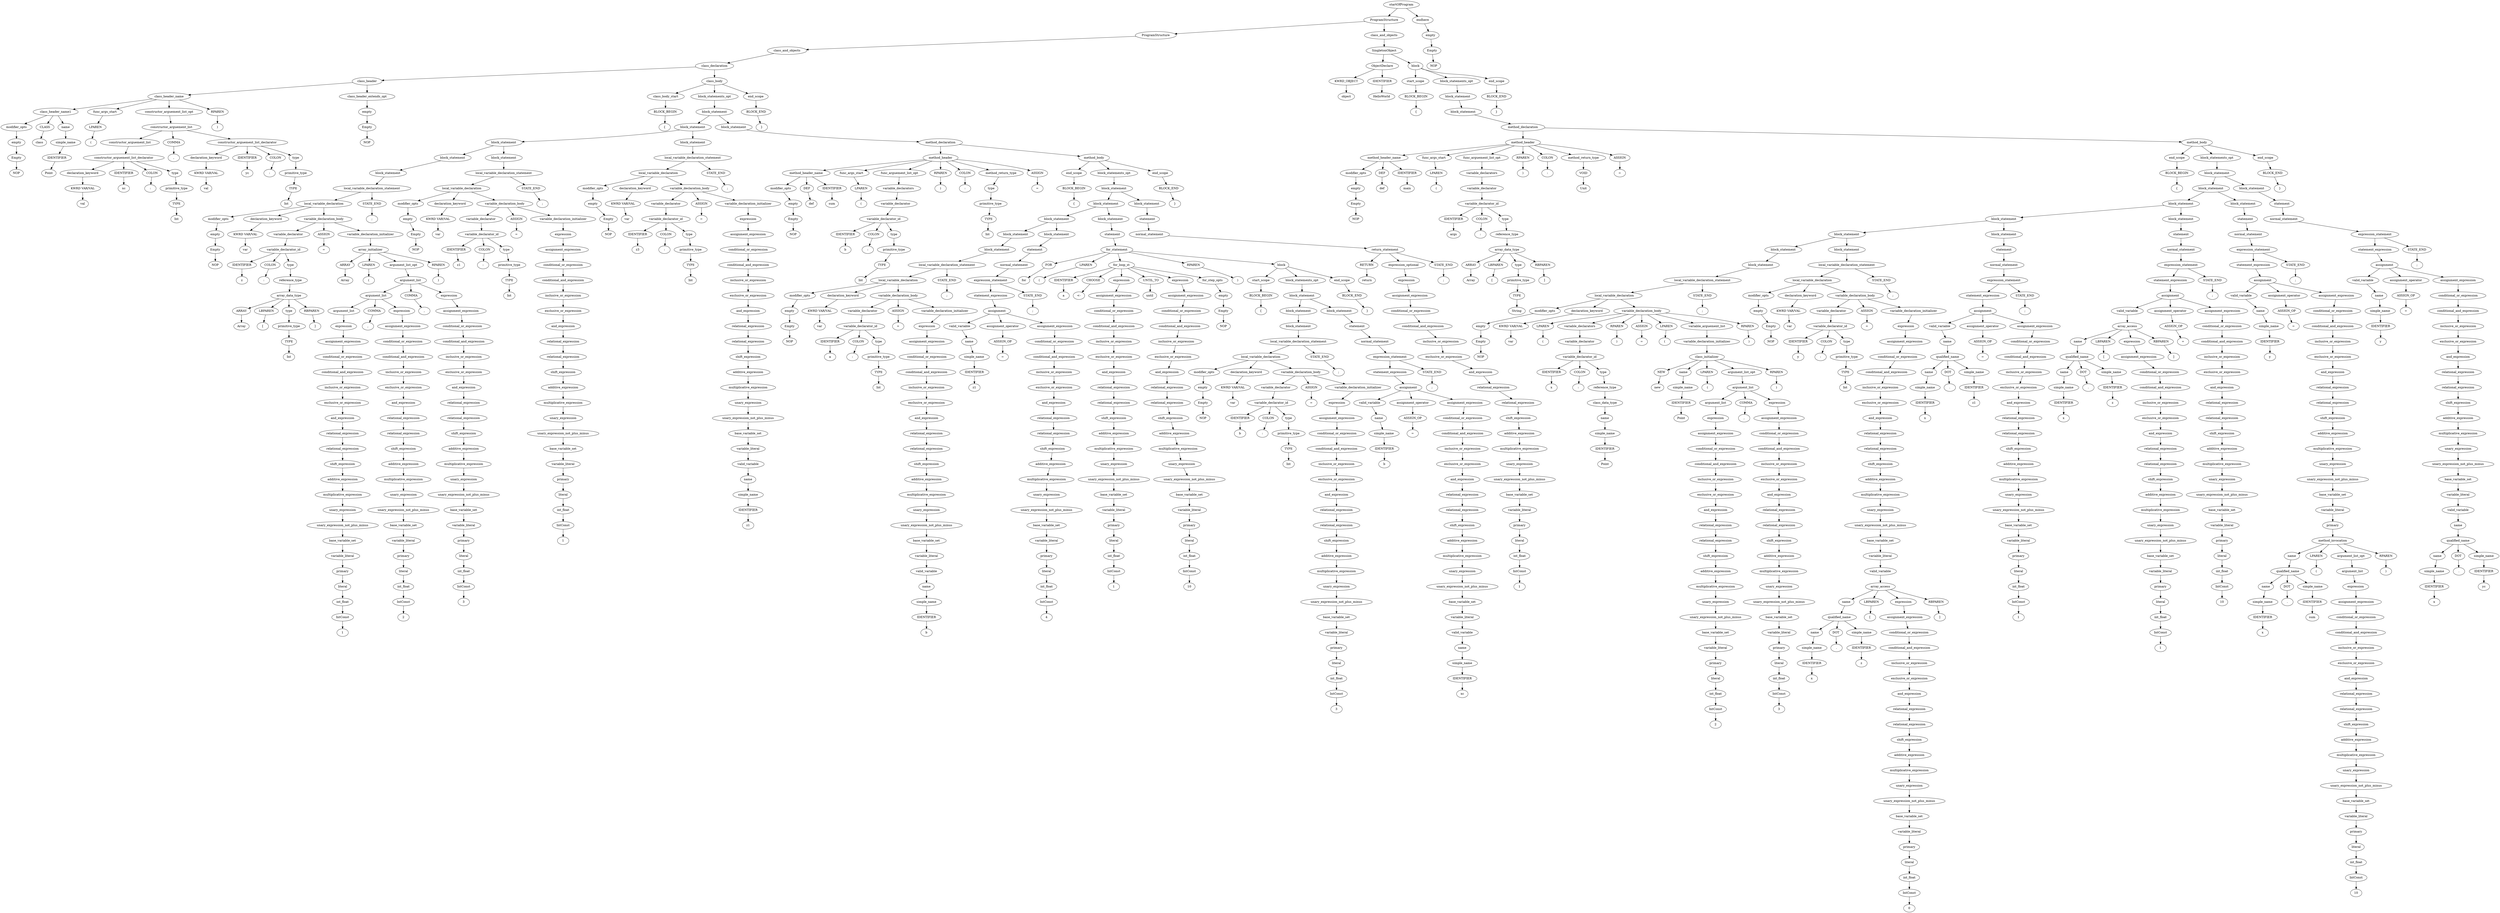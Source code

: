 digraph G {
1075 [label="startOfProgram"];1070 [label="ProgramStructure"];1075->1070
1075 [label="startOfProgram"];1074 [label="endhere"];1075->1074
1070 [label="ProgramStructure"];591 [label="ProgramStructure"];1070->591
1070 [label="ProgramStructure"];1069 [label="class_and_objects"];1070->1069
591 [label="ProgramStructure"];590 [label="class_and_objects"];591->590
590 [label="class_and_objects"];589 [label="class_declaration"];590->589
589 [label="class_declaration"];51 [label="class_header"];589->51
589 [label="class_declaration"];588 [label="class_body"];589->588
51 [label="class_header"];46 [label="class_header_name"];51->46
51 [label="class_header"];50 [label="class_header_extends_opt"];51->50
46 [label="class_header_name"];11 [label="class_header_name1"];46->11
46 [label="class_header_name"];14 [label="func_args_start"];46->14
46 [label="class_header_name"];43 [label="constructor_arguement_list_opt"];46->43
46 [label="class_header_name"];45 [label="RPAREN"];46->45
11 [label="class_header_name1"];4 [label="modifier_opts"];11->4
11 [label="class_header_name1"];10 [label="CLASS"];11->10
11 [label="class_header_name1"];8 [label="name"];11->8
4 [label="modifier_opts"];3 [label="empty"];4->3
3 [label="empty"];2 [label="Empty"];3->2
2 [label="Empty"];1 [label="NOP"];2->1
10 [label="CLASS"];9 [label="class"];10->9
8 [label="name"];7 [label="simple_name"];8->7
7 [label="simple_name"];6 [label="IDENTIFIER"];7->6
6 [label="IDENTIFIER"];5 [label="Point"];6->5
14 [label="func_args_start"];13 [label="LPAREN"];14->13
13 [label="LPAREN"];12 [label="("];13->12
43 [label="constructor_arguement_list_opt"];42 [label="constructor_arguement_list"];43->42
42 [label="constructor_arguement_list"];27 [label="constructor_arguement_list"];42->27
42 [label="constructor_arguement_list"];41 [label="COMMA"];42->41
42 [label="constructor_arguement_list"];39 [label="constructor_arguement_list_declarator"];42->39
27 [label="constructor_arguement_list"];26 [label="constructor_arguement_list_declarator"];27->26
26 [label="constructor_arguement_list_declarator"];17 [label="declaration_keyword"];26->17
26 [label="constructor_arguement_list_declarator"];23 [label="IDENTIFIER"];26->23
26 [label="constructor_arguement_list_declarator"];25 [label="COLON"];26->25
26 [label="constructor_arguement_list_declarator"];21 [label="type"];26->21
17 [label="declaration_keyword"];16 [label="KWRD VAR/VAL"];17->16
16 [label="KWRD VAR/VAL"];15 [label="val"];16->15
23 [label="IDENTIFIER"];22 [label="xc"];23->22
25 [label="COLON"];24 [label=":"];25->24
21 [label="type"];20 [label="primitive_type"];21->20
20 [label="primitive_type"];19 [label="TYPE"];20->19
19 [label="TYPE"];18 [label="Int"];19->18
41 [label="COMMA"];40 [label=","];41->40
39 [label="constructor_arguement_list_declarator"];30 [label="declaration_keyword"];39->30
39 [label="constructor_arguement_list_declarator"];36 [label="IDENTIFIER"];39->36
39 [label="constructor_arguement_list_declarator"];38 [label="COLON"];39->38
39 [label="constructor_arguement_list_declarator"];34 [label="type"];39->34
30 [label="declaration_keyword"];29 [label="KWRD VAR/VAL"];30->29
29 [label="KWRD VAR/VAL"];28 [label="val"];29->28
36 [label="IDENTIFIER"];35 [label="yc"];36->35
38 [label="COLON"];37 [label=":"];38->37
34 [label="type"];33 [label="primitive_type"];34->33
33 [label="primitive_type"];32 [label="TYPE"];33->32
32 [label="TYPE"];31 [label="Int"];32->31
45 [label="RPAREN"];44 [label=")"];45->44
50 [label="class_header_extends_opt"];49 [label="empty"];50->49
49 [label="empty"];48 [label="Empty"];49->48
48 [label="Empty"];47 [label="NOP"];48->47
588 [label="class_body"];54 [label="class_body_start"];588->54
588 [label="class_body"];584 [label="block_statements_opt"];588->584
588 [label="class_body"];587 [label="end_scope"];588->587
54 [label="class_body_start"];53 [label="BLOCK_BEGIN"];54->53
53 [label="BLOCK_BEGIN"];52 [label="{"];53->52
584 [label="block_statements_opt"];583 [label="block_statement"];584->583
583 [label="block_statement"];264 [label="block_statement"];583->264
583 [label="block_statement"];582 [label="block_statement"];583->582
264 [label="block_statement"];216 [label="block_statement"];264->216
264 [label="block_statement"];263 [label="block_statement"];264->263
216 [label="block_statement"];168 [label="block_statement"];216->168
216 [label="block_statement"];215 [label="block_statement"];216->215
168 [label="block_statement"];167 [label="block_statement"];168->167
167 [label="block_statement"];166 [label="local_variable_declaration_statement"];167->166
166 [label="local_variable_declaration_statement"];163 [label="local_variable_declaration"];166->163
166 [label="local_variable_declaration_statement"];165 [label="STATE_END"];166->165
163 [label="local_variable_declaration"];58 [label="modifier_opts"];163->58
163 [label="local_variable_declaration"];61 [label="declaration_keyword"];163->61
163 [label="local_variable_declaration"];162 [label="variable_declaration_body"];163->162
58 [label="modifier_opts"];57 [label="empty"];58->57
57 [label="empty"];56 [label="Empty"];57->56
56 [label="Empty"];55 [label="NOP"];56->55
61 [label="declaration_keyword"];60 [label="KWRD VAR/VAL"];61->60
60 [label="KWRD VAR/VAL"];59 [label="var"];60->59
162 [label="variable_declaration_body"];80 [label="variable_declarator"];162->80
162 [label="variable_declaration_body"];161 [label="ASSIGN"];162->161
162 [label="variable_declaration_body"];159 [label="variable_declaration_initializer"];162->159
80 [label="variable_declarator"];79 [label="variable_declarator_id"];80->79
79 [label="variable_declarator_id"];76 [label="IDENTIFIER"];79->76
79 [label="variable_declarator_id"];78 [label="COLON"];79->78
79 [label="variable_declarator_id"];74 [label="type"];79->74
76 [label="IDENTIFIER"];75 [label="z"];76->75
78 [label="COLON"];77 [label=":"];78->77
74 [label="type"];73 [label="reference_type"];74->73
73 [label="reference_type"];72 [label="array_data_type"];73->72
72 [label="array_data_type"];67 [label="ARRAY"];72->67
72 [label="array_data_type"];69 [label="LBPAREN"];72->69
72 [label="array_data_type"];65 [label="type"];72->65
72 [label="array_data_type"];71 [label="RBPAREN"];72->71
67 [label="ARRAY"];66 [label="Array"];67->66
69 [label="LBPAREN"];68 [label="["];69->68
65 [label="type"];64 [label="primitive_type"];65->64
64 [label="primitive_type"];63 [label="TYPE"];64->63
63 [label="TYPE"];62 [label="Int"];63->62
71 [label="RBPAREN"];70 [label="]"];71->70
161 [label="ASSIGN"];160 [label="="];161->160
159 [label="variable_declaration_initializer"];158 [label="array_initializer"];159->158
158 [label="array_initializer"];153 [label="ARRAY"];158->153
158 [label="array_initializer"];155 [label="LPAREN"];158->155
158 [label="array_initializer"];151 [label="argument_list_opt"];158->151
158 [label="array_initializer"];157 [label="RPAREN"];158->157
153 [label="ARRAY"];152 [label="Array"];153->152
155 [label="LPAREN"];154 [label="("];155->154
151 [label="argument_list_opt"];150 [label="argument_list"];151->150
150 [label="argument_list"];126 [label="argument_list"];150->126
150 [label="argument_list"];149 [label="COMMA"];150->149
150 [label="argument_list"];147 [label="expression"];150->147
126 [label="argument_list"];102 [label="argument_list"];126->102
126 [label="argument_list"];125 [label="COMMA"];126->125
126 [label="argument_list"];123 [label="expression"];126->123
102 [label="argument_list"];101 [label="expression"];102->101
101 [label="expression"];100 [label="assignment_expression"];101->100
100 [label="assignment_expression"];99 [label="conditional_or_expression"];100->99
99 [label="conditional_or_expression"];98 [label="conditional_and_expression"];99->98
98 [label="conditional_and_expression"];97 [label="inclusive_or_expression"];98->97
97 [label="inclusive_or_expression"];96 [label="exclusive_or_expression"];97->96
96 [label="exclusive_or_expression"];95 [label="and_expression"];96->95
95 [label="and_expression"];94 [label="relational_expression"];95->94
94 [label="relational_expression"];93 [label="relational_expression"];94->93
93 [label="relational_expression"];92 [label="shift_expression"];93->92
92 [label="shift_expression"];91 [label="additive_expression"];92->91
91 [label="additive_expression"];90 [label="multiplicative_expression"];91->90
90 [label="multiplicative_expression"];89 [label="unary_expression"];90->89
89 [label="unary_expression"];88 [label="unary_expression_not_plus_minus"];89->88
88 [label="unary_expression_not_plus_minus"];87 [label="base_variable_set"];88->87
87 [label="base_variable_set"];86 [label="variable_literal"];87->86
86 [label="variable_literal"];85 [label="primary"];86->85
85 [label="primary"];84 [label="literal"];85->84
84 [label="literal"];83 [label="int_float"];84->83
83 [label="int_float"];82 [label="IntConst"];83->82
82 [label="IntConst"];81 [label="1"];82->81
125 [label="COMMA"];124 [label=","];125->124
123 [label="expression"];122 [label="assignment_expression"];123->122
122 [label="assignment_expression"];121 [label="conditional_or_expression"];122->121
121 [label="conditional_or_expression"];120 [label="conditional_and_expression"];121->120
120 [label="conditional_and_expression"];119 [label="inclusive_or_expression"];120->119
119 [label="inclusive_or_expression"];118 [label="exclusive_or_expression"];119->118
118 [label="exclusive_or_expression"];117 [label="and_expression"];118->117
117 [label="and_expression"];116 [label="relational_expression"];117->116
116 [label="relational_expression"];115 [label="relational_expression"];116->115
115 [label="relational_expression"];114 [label="shift_expression"];115->114
114 [label="shift_expression"];113 [label="additive_expression"];114->113
113 [label="additive_expression"];112 [label="multiplicative_expression"];113->112
112 [label="multiplicative_expression"];111 [label="unary_expression"];112->111
111 [label="unary_expression"];110 [label="unary_expression_not_plus_minus"];111->110
110 [label="unary_expression_not_plus_minus"];109 [label="base_variable_set"];110->109
109 [label="base_variable_set"];108 [label="variable_literal"];109->108
108 [label="variable_literal"];107 [label="primary"];108->107
107 [label="primary"];106 [label="literal"];107->106
106 [label="literal"];105 [label="int_float"];106->105
105 [label="int_float"];104 [label="IntConst"];105->104
104 [label="IntConst"];103 [label="2"];104->103
149 [label="COMMA"];148 [label=","];149->148
147 [label="expression"];146 [label="assignment_expression"];147->146
146 [label="assignment_expression"];145 [label="conditional_or_expression"];146->145
145 [label="conditional_or_expression"];144 [label="conditional_and_expression"];145->144
144 [label="conditional_and_expression"];143 [label="inclusive_or_expression"];144->143
143 [label="inclusive_or_expression"];142 [label="exclusive_or_expression"];143->142
142 [label="exclusive_or_expression"];141 [label="and_expression"];142->141
141 [label="and_expression"];140 [label="relational_expression"];141->140
140 [label="relational_expression"];139 [label="relational_expression"];140->139
139 [label="relational_expression"];138 [label="shift_expression"];139->138
138 [label="shift_expression"];137 [label="additive_expression"];138->137
137 [label="additive_expression"];136 [label="multiplicative_expression"];137->136
136 [label="multiplicative_expression"];135 [label="unary_expression"];136->135
135 [label="unary_expression"];134 [label="unary_expression_not_plus_minus"];135->134
134 [label="unary_expression_not_plus_minus"];133 [label="base_variable_set"];134->133
133 [label="base_variable_set"];132 [label="variable_literal"];133->132
132 [label="variable_literal"];131 [label="primary"];132->131
131 [label="primary"];130 [label="literal"];131->130
130 [label="literal"];129 [label="int_float"];130->129
129 [label="int_float"];128 [label="IntConst"];129->128
128 [label="IntConst"];127 [label="3"];128->127
157 [label="RPAREN"];156 [label=")"];157->156
165 [label="STATE_END"];164 [label=";"];165->164
215 [label="block_statement"];214 [label="local_variable_declaration_statement"];215->214
214 [label="local_variable_declaration_statement"];211 [label="local_variable_declaration"];214->211
214 [label="local_variable_declaration_statement"];213 [label="STATE_END"];214->213
211 [label="local_variable_declaration"];172 [label="modifier_opts"];211->172
211 [label="local_variable_declaration"];175 [label="declaration_keyword"];211->175
211 [label="local_variable_declaration"];210 [label="variable_declaration_body"];211->210
172 [label="modifier_opts"];171 [label="empty"];172->171
171 [label="empty"];170 [label="Empty"];171->170
170 [label="Empty"];169 [label="NOP"];170->169
175 [label="declaration_keyword"];174 [label="KWRD VAR/VAL"];175->174
174 [label="KWRD VAR/VAL"];173 [label="var"];174->173
210 [label="variable_declaration_body"];185 [label="variable_declarator"];210->185
210 [label="variable_declaration_body"];209 [label="ASSIGN"];210->209
210 [label="variable_declaration_body"];207 [label="variable_declaration_initializer"];210->207
185 [label="variable_declarator"];184 [label="variable_declarator_id"];185->184
184 [label="variable_declarator_id"];181 [label="IDENTIFIER"];184->181
184 [label="variable_declarator_id"];183 [label="COLON"];184->183
184 [label="variable_declarator_id"];179 [label="type"];184->179
181 [label="IDENTIFIER"];180 [label="z1"];181->180
183 [label="COLON"];182 [label=":"];183->182
179 [label="type"];178 [label="primitive_type"];179->178
178 [label="primitive_type"];177 [label="TYPE"];178->177
177 [label="TYPE"];176 [label="Int"];177->176
209 [label="ASSIGN"];208 [label="="];209->208
207 [label="variable_declaration_initializer"];206 [label="expression"];207->206
206 [label="expression"];205 [label="assignment_expression"];206->205
205 [label="assignment_expression"];204 [label="conditional_or_expression"];205->204
204 [label="conditional_or_expression"];203 [label="conditional_and_expression"];204->203
203 [label="conditional_and_expression"];202 [label="inclusive_or_expression"];203->202
202 [label="inclusive_or_expression"];201 [label="exclusive_or_expression"];202->201
201 [label="exclusive_or_expression"];200 [label="and_expression"];201->200
200 [label="and_expression"];199 [label="relational_expression"];200->199
199 [label="relational_expression"];198 [label="relational_expression"];199->198
198 [label="relational_expression"];197 [label="shift_expression"];198->197
197 [label="shift_expression"];196 [label="additive_expression"];197->196
196 [label="additive_expression"];195 [label="multiplicative_expression"];196->195
195 [label="multiplicative_expression"];194 [label="unary_expression"];195->194
194 [label="unary_expression"];193 [label="unary_expression_not_plus_minus"];194->193
193 [label="unary_expression_not_plus_minus"];192 [label="base_variable_set"];193->192
192 [label="base_variable_set"];191 [label="variable_literal"];192->191
191 [label="variable_literal"];190 [label="primary"];191->190
190 [label="primary"];189 [label="literal"];190->189
189 [label="literal"];188 [label="int_float"];189->188
188 [label="int_float"];187 [label="IntConst"];188->187
187 [label="IntConst"];186 [label="1"];187->186
213 [label="STATE_END"];212 [label=";"];213->212
263 [label="block_statement"];262 [label="local_variable_declaration_statement"];263->262
262 [label="local_variable_declaration_statement"];259 [label="local_variable_declaration"];262->259
262 [label="local_variable_declaration_statement"];261 [label="STATE_END"];262->261
259 [label="local_variable_declaration"];220 [label="modifier_opts"];259->220
259 [label="local_variable_declaration"];223 [label="declaration_keyword"];259->223
259 [label="local_variable_declaration"];258 [label="variable_declaration_body"];259->258
220 [label="modifier_opts"];219 [label="empty"];220->219
219 [label="empty"];218 [label="Empty"];219->218
218 [label="Empty"];217 [label="NOP"];218->217
223 [label="declaration_keyword"];222 [label="KWRD VAR/VAL"];223->222
222 [label="KWRD VAR/VAL"];221 [label="var"];222->221
258 [label="variable_declaration_body"];233 [label="variable_declarator"];258->233
258 [label="variable_declaration_body"];257 [label="ASSIGN"];258->257
258 [label="variable_declaration_body"];255 [label="variable_declaration_initializer"];258->255
233 [label="variable_declarator"];232 [label="variable_declarator_id"];233->232
232 [label="variable_declarator_id"];229 [label="IDENTIFIER"];232->229
232 [label="variable_declarator_id"];231 [label="COLON"];232->231
232 [label="variable_declarator_id"];227 [label="type"];232->227
229 [label="IDENTIFIER"];228 [label="z3"];229->228
231 [label="COLON"];230 [label=":"];231->230
227 [label="type"];226 [label="primitive_type"];227->226
226 [label="primitive_type"];225 [label="TYPE"];226->225
225 [label="TYPE"];224 [label="Int"];225->224
257 [label="ASSIGN"];256 [label="="];257->256
255 [label="variable_declaration_initializer"];254 [label="expression"];255->254
254 [label="expression"];253 [label="assignment_expression"];254->253
253 [label="assignment_expression"];252 [label="conditional_or_expression"];253->252
252 [label="conditional_or_expression"];251 [label="conditional_and_expression"];252->251
251 [label="conditional_and_expression"];250 [label="inclusive_or_expression"];251->250
250 [label="inclusive_or_expression"];249 [label="exclusive_or_expression"];250->249
249 [label="exclusive_or_expression"];248 [label="and_expression"];249->248
248 [label="and_expression"];247 [label="relational_expression"];248->247
247 [label="relational_expression"];246 [label="relational_expression"];247->246
246 [label="relational_expression"];245 [label="shift_expression"];246->245
245 [label="shift_expression"];244 [label="additive_expression"];245->244
244 [label="additive_expression"];243 [label="multiplicative_expression"];244->243
243 [label="multiplicative_expression"];242 [label="unary_expression"];243->242
242 [label="unary_expression"];241 [label="unary_expression_not_plus_minus"];242->241
241 [label="unary_expression_not_plus_minus"];240 [label="base_variable_set"];241->240
240 [label="base_variable_set"];239 [label="variable_literal"];240->239
239 [label="variable_literal"];238 [label="valid_variable"];239->238
238 [label="valid_variable"];237 [label="name"];238->237
237 [label="name"];236 [label="simple_name"];237->236
236 [label="simple_name"];235 [label="IDENTIFIER"];236->235
235 [label="IDENTIFIER"];234 [label="z1"];235->234
261 [label="STATE_END"];260 [label=";"];261->260
582 [label="block_statement"];581 [label="method_declaration"];582->581
581 [label="method_declaration"];300 [label="method_header"];581->300
581 [label="method_declaration"];580 [label="method_body"];581->580
300 [label="method_header"];273 [label="method_header_name"];300->273
300 [label="method_header"];276 [label="func_args_start"];300->276
300 [label="method_header"];288 [label="func_arguement_list_opt"];300->288
300 [label="method_header"];295 [label="RPAREN"];300->295
300 [label="method_header"];297 [label="COLON"];300->297
300 [label="method_header"];293 [label="method_return_type"];300->293
300 [label="method_header"];299 [label="ASSIGN"];300->299
273 [label="method_header_name"];268 [label="modifier_opts"];273->268
273 [label="method_header_name"];270 [label="DEF"];273->270
273 [label="method_header_name"];272 [label="IDENTIFIER"];273->272
268 [label="modifier_opts"];267 [label="empty"];268->267
267 [label="empty"];266 [label="Empty"];267->266
266 [label="Empty"];265 [label="NOP"];266->265
270 [label="DEF"];269 [label="def"];270->269
272 [label="IDENTIFIER"];271 [label="sum"];272->271
276 [label="func_args_start"];275 [label="LPAREN"];276->275
275 [label="LPAREN"];274 [label="("];275->274
288 [label="func_arguement_list_opt"];287 [label="variable_declarators"];288->287
287 [label="variable_declarators"];286 [label="variable_declarator"];287->286
286 [label="variable_declarator"];285 [label="variable_declarator_id"];286->285
285 [label="variable_declarator_id"];282 [label="IDENTIFIER"];285->282
285 [label="variable_declarator_id"];284 [label="COLON"];285->284
285 [label="variable_declarator_id"];280 [label="type"];285->280
282 [label="IDENTIFIER"];281 [label="b"];282->281
284 [label="COLON"];283 [label=":"];284->283
280 [label="type"];279 [label="primitive_type"];280->279
279 [label="primitive_type"];278 [label="TYPE"];279->278
278 [label="TYPE"];277 [label="Int"];278->277
295 [label="RPAREN"];294 [label=")"];295->294
297 [label="COLON"];296 [label=":"];297->296
293 [label="method_return_type"];292 [label="type"];293->292
292 [label="type"];291 [label="primitive_type"];292->291
291 [label="primitive_type"];290 [label="TYPE"];291->290
290 [label="TYPE"];289 [label="Int"];290->289
299 [label="ASSIGN"];298 [label="="];299->298
580 [label="method_body"];303 [label="end_scope"];580->303
580 [label="method_body"];576 [label="block_statements_opt"];580->576
580 [label="method_body"];579 [label="end_scope"];580->579
303 [label="end_scope"];302 [label="BLOCK_BEGIN"];303->302
302 [label="BLOCK_BEGIN"];301 [label="{"];302->301
576 [label="block_statements_opt"];575 [label="block_statement"];576->575
575 [label="block_statement"];544 [label="block_statement"];575->544
575 [label="block_statement"];574 [label="block_statement"];575->574
544 [label="block_statement"];388 [label="block_statement"];544->388
544 [label="block_statement"];543 [label="block_statement"];544->543
388 [label="block_statement"];351 [label="block_statement"];388->351
388 [label="block_statement"];387 [label="block_statement"];388->387
351 [label="block_statement"];350 [label="block_statement"];351->350
350 [label="block_statement"];349 [label="local_variable_declaration_statement"];350->349
349 [label="local_variable_declaration_statement"];346 [label="local_variable_declaration"];349->346
349 [label="local_variable_declaration_statement"];348 [label="STATE_END"];349->348
346 [label="local_variable_declaration"];307 [label="modifier_opts"];346->307
346 [label="local_variable_declaration"];310 [label="declaration_keyword"];346->310
346 [label="local_variable_declaration"];345 [label="variable_declaration_body"];346->345
307 [label="modifier_opts"];306 [label="empty"];307->306
306 [label="empty"];305 [label="Empty"];306->305
305 [label="Empty"];304 [label="NOP"];305->304
310 [label="declaration_keyword"];309 [label="KWRD VAR/VAL"];310->309
309 [label="KWRD VAR/VAL"];308 [label="var"];309->308
345 [label="variable_declaration_body"];320 [label="variable_declarator"];345->320
345 [label="variable_declaration_body"];344 [label="ASSIGN"];345->344
345 [label="variable_declaration_body"];342 [label="variable_declaration_initializer"];345->342
320 [label="variable_declarator"];319 [label="variable_declarator_id"];320->319
319 [label="variable_declarator_id"];316 [label="IDENTIFIER"];319->316
319 [label="variable_declarator_id"];318 [label="COLON"];319->318
319 [label="variable_declarator_id"];314 [label="type"];319->314
316 [label="IDENTIFIER"];315 [label="a"];316->315
318 [label="COLON"];317 [label=":"];318->317
314 [label="type"];313 [label="primitive_type"];314->313
313 [label="primitive_type"];312 [label="TYPE"];313->312
312 [label="TYPE"];311 [label="Int"];312->311
344 [label="ASSIGN"];343 [label="="];344->343
342 [label="variable_declaration_initializer"];341 [label="expression"];342->341
341 [label="expression"];340 [label="assignment_expression"];341->340
340 [label="assignment_expression"];339 [label="conditional_or_expression"];340->339
339 [label="conditional_or_expression"];338 [label="conditional_and_expression"];339->338
338 [label="conditional_and_expression"];337 [label="inclusive_or_expression"];338->337
337 [label="inclusive_or_expression"];336 [label="exclusive_or_expression"];337->336
336 [label="exclusive_or_expression"];335 [label="and_expression"];336->335
335 [label="and_expression"];334 [label="relational_expression"];335->334
334 [label="relational_expression"];333 [label="relational_expression"];334->333
333 [label="relational_expression"];332 [label="shift_expression"];333->332
332 [label="shift_expression"];331 [label="additive_expression"];332->331
331 [label="additive_expression"];330 [label="multiplicative_expression"];331->330
330 [label="multiplicative_expression"];329 [label="unary_expression"];330->329
329 [label="unary_expression"];328 [label="unary_expression_not_plus_minus"];329->328
328 [label="unary_expression_not_plus_minus"];327 [label="base_variable_set"];328->327
327 [label="base_variable_set"];326 [label="variable_literal"];327->326
326 [label="variable_literal"];325 [label="valid_variable"];326->325
325 [label="valid_variable"];324 [label="name"];325->324
324 [label="name"];323 [label="simple_name"];324->323
323 [label="simple_name"];322 [label="IDENTIFIER"];323->322
322 [label="IDENTIFIER"];321 [label="b"];322->321
348 [label="STATE_END"];347 [label=";"];348->347
387 [label="block_statement"];386 [label="statement"];387->386
386 [label="statement"];385 [label="normal_statement"];386->385
385 [label="normal_statement"];384 [label="expression_statement"];385->384
384 [label="expression_statement"];381 [label="statement_expression"];384->381
384 [label="expression_statement"];383 [label="STATE_END"];384->383
381 [label="statement_expression"];380 [label="assignment"];381->380
380 [label="assignment"];356 [label="valid_variable"];380->356
380 [label="assignment"];359 [label="assignment_operator"];380->359
380 [label="assignment"];379 [label="assignment_expression"];380->379
356 [label="valid_variable"];355 [label="name"];356->355
355 [label="name"];354 [label="simple_name"];355->354
354 [label="simple_name"];353 [label="IDENTIFIER"];354->353
353 [label="IDENTIFIER"];352 [label="z1"];353->352
359 [label="assignment_operator"];358 [label="ASSIGN_OP"];359->358
358 [label="ASSIGN_OP"];357 [label="="];358->357
379 [label="assignment_expression"];378 [label="conditional_or_expression"];379->378
378 [label="conditional_or_expression"];377 [label="conditional_and_expression"];378->377
377 [label="conditional_and_expression"];376 [label="inclusive_or_expression"];377->376
376 [label="inclusive_or_expression"];375 [label="exclusive_or_expression"];376->375
375 [label="exclusive_or_expression"];374 [label="and_expression"];375->374
374 [label="and_expression"];373 [label="relational_expression"];374->373
373 [label="relational_expression"];372 [label="relational_expression"];373->372
372 [label="relational_expression"];371 [label="shift_expression"];372->371
371 [label="shift_expression"];370 [label="additive_expression"];371->370
370 [label="additive_expression"];369 [label="multiplicative_expression"];370->369
369 [label="multiplicative_expression"];368 [label="unary_expression"];369->368
368 [label="unary_expression"];367 [label="unary_expression_not_plus_minus"];368->367
367 [label="unary_expression_not_plus_minus"];366 [label="base_variable_set"];367->366
366 [label="base_variable_set"];365 [label="variable_literal"];366->365
365 [label="variable_literal"];364 [label="primary"];365->364
364 [label="primary"];363 [label="literal"];364->363
363 [label="literal"];362 [label="int_float"];363->362
362 [label="int_float"];361 [label="IntConst"];362->361
361 [label="IntConst"];360 [label="4"];361->360
383 [label="STATE_END"];382 [label=";"];383->382
543 [label="block_statement"];542 [label="statement"];543->542
542 [label="statement"];541 [label="for_statement"];542->541
541 [label="for_statement"];536 [label="FOR"];541->536
541 [label="for_statement"];538 [label="LPAREN"];541->538
541 [label="for_statement"];441 [label="for_loop_st"];541->441
541 [label="for_statement"];540 [label="RPAREN"];541->540
541 [label="for_statement"];534 [label="block"];541->534
536 [label="FOR"];535 [label="for"];536->535
538 [label="LPAREN"];537 [label="("];538->537
441 [label="for_loop_st"];436 [label="IDENTIFIER"];441->436
441 [label="for_loop_st"];438 [label="CHOOSE"];441->438
441 [label="for_loop_st"];409 [label="expression"];441->409
441 [label="for_loop_st"];440 [label="UNTIL_TO"];441->440
441 [label="for_loop_st"];430 [label="expression"];441->430
441 [label="for_loop_st"];434 [label="for_step_opts"];441->434
436 [label="IDENTIFIER"];435 [label="a"];436->435
438 [label="CHOOSE"];437 [label="<-"];438->437
409 [label="expression"];408 [label="assignment_expression"];409->408
408 [label="assignment_expression"];407 [label="conditional_or_expression"];408->407
407 [label="conditional_or_expression"];406 [label="conditional_and_expression"];407->406
406 [label="conditional_and_expression"];405 [label="inclusive_or_expression"];406->405
405 [label="inclusive_or_expression"];404 [label="exclusive_or_expression"];405->404
404 [label="exclusive_or_expression"];403 [label="and_expression"];404->403
403 [label="and_expression"];402 [label="relational_expression"];403->402
402 [label="relational_expression"];401 [label="relational_expression"];402->401
401 [label="relational_expression"];400 [label="shift_expression"];401->400
400 [label="shift_expression"];399 [label="additive_expression"];400->399
399 [label="additive_expression"];398 [label="multiplicative_expression"];399->398
398 [label="multiplicative_expression"];397 [label="unary_expression"];398->397
397 [label="unary_expression"];396 [label="unary_expression_not_plus_minus"];397->396
396 [label="unary_expression_not_plus_minus"];395 [label="base_variable_set"];396->395
395 [label="base_variable_set"];394 [label="variable_literal"];395->394
394 [label="variable_literal"];393 [label="primary"];394->393
393 [label="primary"];392 [label="literal"];393->392
392 [label="literal"];391 [label="int_float"];392->391
391 [label="int_float"];390 [label="IntConst"];391->390
390 [label="IntConst"];389 [label="1"];390->389
440 [label="UNTIL_TO"];439 [label="until"];440->439
430 [label="expression"];429 [label="assignment_expression"];430->429
429 [label="assignment_expression"];428 [label="conditional_or_expression"];429->428
428 [label="conditional_or_expression"];427 [label="conditional_and_expression"];428->427
427 [label="conditional_and_expression"];426 [label="inclusive_or_expression"];427->426
426 [label="inclusive_or_expression"];425 [label="exclusive_or_expression"];426->425
425 [label="exclusive_or_expression"];424 [label="and_expression"];425->424
424 [label="and_expression"];423 [label="relational_expression"];424->423
423 [label="relational_expression"];422 [label="relational_expression"];423->422
422 [label="relational_expression"];421 [label="shift_expression"];422->421
421 [label="shift_expression"];420 [label="additive_expression"];421->420
420 [label="additive_expression"];419 [label="multiplicative_expression"];420->419
419 [label="multiplicative_expression"];418 [label="unary_expression"];419->418
418 [label="unary_expression"];417 [label="unary_expression_not_plus_minus"];418->417
417 [label="unary_expression_not_plus_minus"];416 [label="base_variable_set"];417->416
416 [label="base_variable_set"];415 [label="variable_literal"];416->415
415 [label="variable_literal"];414 [label="primary"];415->414
414 [label="primary"];413 [label="literal"];414->413
413 [label="literal"];412 [label="int_float"];413->412
412 [label="int_float"];411 [label="IntConst"];412->411
411 [label="IntConst"];410 [label="10"];411->410
434 [label="for_step_opts"];433 [label="empty"];434->433
433 [label="empty"];432 [label="Empty"];433->432
432 [label="Empty"];431 [label="NOP"];432->431
540 [label="RPAREN"];539 [label=")"];540->539
534 [label="block"];444 [label="start_scope"];534->444
534 [label="block"];530 [label="block_statements_opt"];534->530
534 [label="block"];533 [label="end_scope"];534->533
444 [label="start_scope"];443 [label="BLOCK_BEGIN"];444->443
443 [label="BLOCK_BEGIN"];442 [label="{"];443->442
530 [label="block_statements_opt"];529 [label="block_statement"];530->529
529 [label="block_statement"];492 [label="block_statement"];529->492
529 [label="block_statement"];528 [label="block_statement"];529->528
492 [label="block_statement"];491 [label="block_statement"];492->491
491 [label="block_statement"];490 [label="local_variable_declaration_statement"];491->490
490 [label="local_variable_declaration_statement"];487 [label="local_variable_declaration"];490->487
490 [label="local_variable_declaration_statement"];489 [label="STATE_END"];490->489
487 [label="local_variable_declaration"];448 [label="modifier_opts"];487->448
487 [label="local_variable_declaration"];451 [label="declaration_keyword"];487->451
487 [label="local_variable_declaration"];486 [label="variable_declaration_body"];487->486
448 [label="modifier_opts"];447 [label="empty"];448->447
447 [label="empty"];446 [label="Empty"];447->446
446 [label="Empty"];445 [label="NOP"];446->445
451 [label="declaration_keyword"];450 [label="KWRD VAR/VAL"];451->450
450 [label="KWRD VAR/VAL"];449 [label="var"];450->449
486 [label="variable_declaration_body"];461 [label="variable_declarator"];486->461
486 [label="variable_declaration_body"];485 [label="ASSIGN"];486->485
486 [label="variable_declaration_body"];483 [label="variable_declaration_initializer"];486->483
461 [label="variable_declarator"];460 [label="variable_declarator_id"];461->460
460 [label="variable_declarator_id"];457 [label="IDENTIFIER"];460->457
460 [label="variable_declarator_id"];459 [label="COLON"];460->459
460 [label="variable_declarator_id"];455 [label="type"];460->455
457 [label="IDENTIFIER"];456 [label="b"];457->456
459 [label="COLON"];458 [label=":"];459->458
455 [label="type"];454 [label="primitive_type"];455->454
454 [label="primitive_type"];453 [label="TYPE"];454->453
453 [label="TYPE"];452 [label="Int"];453->452
485 [label="ASSIGN"];484 [label="="];485->484
483 [label="variable_declaration_initializer"];482 [label="expression"];483->482
482 [label="expression"];481 [label="assignment_expression"];482->481
481 [label="assignment_expression"];480 [label="conditional_or_expression"];481->480
480 [label="conditional_or_expression"];479 [label="conditional_and_expression"];480->479
479 [label="conditional_and_expression"];478 [label="inclusive_or_expression"];479->478
478 [label="inclusive_or_expression"];477 [label="exclusive_or_expression"];478->477
477 [label="exclusive_or_expression"];476 [label="and_expression"];477->476
476 [label="and_expression"];475 [label="relational_expression"];476->475
475 [label="relational_expression"];474 [label="relational_expression"];475->474
474 [label="relational_expression"];473 [label="shift_expression"];474->473
473 [label="shift_expression"];472 [label="additive_expression"];473->472
472 [label="additive_expression"];471 [label="multiplicative_expression"];472->471
471 [label="multiplicative_expression"];470 [label="unary_expression"];471->470
470 [label="unary_expression"];469 [label="unary_expression_not_plus_minus"];470->469
469 [label="unary_expression_not_plus_minus"];468 [label="base_variable_set"];469->468
468 [label="base_variable_set"];467 [label="variable_literal"];468->467
467 [label="variable_literal"];466 [label="primary"];467->466
466 [label="primary"];465 [label="literal"];466->465
465 [label="literal"];464 [label="int_float"];465->464
464 [label="int_float"];463 [label="IntConst"];464->463
463 [label="IntConst"];462 [label="3"];463->462
489 [label="STATE_END"];488 [label=";"];489->488
528 [label="block_statement"];527 [label="statement"];528->527
527 [label="statement"];526 [label="normal_statement"];527->526
526 [label="normal_statement"];525 [label="expression_statement"];526->525
525 [label="expression_statement"];522 [label="statement_expression"];525->522
525 [label="expression_statement"];524 [label="STATE_END"];525->524
522 [label="statement_expression"];521 [label="assignment"];522->521
521 [label="assignment"];497 [label="valid_variable"];521->497
521 [label="assignment"];500 [label="assignment_operator"];521->500
521 [label="assignment"];520 [label="assignment_expression"];521->520
497 [label="valid_variable"];496 [label="name"];497->496
496 [label="name"];495 [label="simple_name"];496->495
495 [label="simple_name"];494 [label="IDENTIFIER"];495->494
494 [label="IDENTIFIER"];493 [label="b"];494->493
500 [label="assignment_operator"];499 [label="ASSIGN_OP"];500->499
499 [label="ASSIGN_OP"];498 [label="="];499->498
520 [label="assignment_expression"];519 [label="conditional_or_expression"];520->519
519 [label="conditional_or_expression"];518 [label="conditional_and_expression"];519->518
518 [label="conditional_and_expression"];517 [label="inclusive_or_expression"];518->517
517 [label="inclusive_or_expression"];516 [label="exclusive_or_expression"];517->516
516 [label="exclusive_or_expression"];515 [label="and_expression"];516->515
515 [label="and_expression"];514 [label="relational_expression"];515->514
514 [label="relational_expression"];513 [label="relational_expression"];514->513
513 [label="relational_expression"];512 [label="shift_expression"];513->512
512 [label="shift_expression"];511 [label="additive_expression"];512->511
511 [label="additive_expression"];510 [label="multiplicative_expression"];511->510
510 [label="multiplicative_expression"];509 [label="unary_expression"];510->509
509 [label="unary_expression"];508 [label="unary_expression_not_plus_minus"];509->508
508 [label="unary_expression_not_plus_minus"];507 [label="base_variable_set"];508->507
507 [label="base_variable_set"];506 [label="variable_literal"];507->506
506 [label="variable_literal"];505 [label="valid_variable"];506->505
505 [label="valid_variable"];504 [label="name"];505->504
504 [label="name"];503 [label="simple_name"];504->503
503 [label="simple_name"];502 [label="IDENTIFIER"];503->502
502 [label="IDENTIFIER"];501 [label="xc"];502->501
524 [label="STATE_END"];523 [label=";"];524->523
533 [label="end_scope"];532 [label="BLOCK_END"];533->532
532 [label="BLOCK_END"];531 [label="}"];532->531
574 [label="block_statement"];573 [label="statement"];574->573
573 [label="statement"];572 [label="normal_statement"];573->572
572 [label="normal_statement"];571 [label="return_statement"];572->571
571 [label="return_statement"];568 [label="RETURN"];571->568
571 [label="return_statement"];566 [label="expression_optional"];571->566
571 [label="return_statement"];570 [label="STATE_END"];571->570
568 [label="RETURN"];567 [label="return"];568->567
566 [label="expression_optional"];565 [label="expression"];566->565
565 [label="expression"];564 [label="assignment_expression"];565->564
564 [label="assignment_expression"];563 [label="conditional_or_expression"];564->563
563 [label="conditional_or_expression"];562 [label="conditional_and_expression"];563->562
562 [label="conditional_and_expression"];561 [label="inclusive_or_expression"];562->561
561 [label="inclusive_or_expression"];560 [label="exclusive_or_expression"];561->560
560 [label="exclusive_or_expression"];559 [label="and_expression"];560->559
559 [label="and_expression"];558 [label="relational_expression"];559->558
558 [label="relational_expression"];557 [label="relational_expression"];558->557
557 [label="relational_expression"];556 [label="shift_expression"];557->556
556 [label="shift_expression"];555 [label="additive_expression"];556->555
555 [label="additive_expression"];554 [label="multiplicative_expression"];555->554
554 [label="multiplicative_expression"];553 [label="unary_expression"];554->553
553 [label="unary_expression"];552 [label="unary_expression_not_plus_minus"];553->552
552 [label="unary_expression_not_plus_minus"];551 [label="base_variable_set"];552->551
551 [label="base_variable_set"];550 [label="variable_literal"];551->550
550 [label="variable_literal"];549 [label="primary"];550->549
549 [label="primary"];548 [label="literal"];549->548
548 [label="literal"];547 [label="int_float"];548->547
547 [label="int_float"];546 [label="IntConst"];547->546
546 [label="IntConst"];545 [label="1"];546->545
570 [label="STATE_END"];569 [label=";"];570->569
579 [label="end_scope"];578 [label="BLOCK_END"];579->578
578 [label="BLOCK_END"];577 [label="}"];578->577
587 [label="end_scope"];586 [label="BLOCK_END"];587->586
586 [label="BLOCK_END"];585 [label="}"];586->585
1069 [label="class_and_objects"];1068 [label="SingletonObject"];1069->1068
1068 [label="SingletonObject"];596 [label="ObjectDeclare"];1068->596
1068 [label="SingletonObject"];1067 [label="block"];1068->1067
596 [label="ObjectDeclare"];593 [label="KWRD_OBJECT"];596->593
596 [label="ObjectDeclare"];595 [label="IDENTIFIER"];596->595
593 [label="KWRD_OBJECT"];592 [label="object"];593->592
595 [label="IDENTIFIER"];594 [label="HelloWorld"];595->594
1067 [label="block"];599 [label="start_scope"];1067->599
1067 [label="block"];1063 [label="block_statements_opt"];1067->1063
1067 [label="block"];1066 [label="end_scope"];1067->1066
599 [label="start_scope"];598 [label="BLOCK_BEGIN"];599->598
598 [label="BLOCK_BEGIN"];597 [label="{"];598->597
1063 [label="block_statements_opt"];1062 [label="block_statement"];1063->1062
1062 [label="block_statement"];1061 [label="block_statement"];1062->1061
1061 [label="block_statement"];1060 [label="method_declaration"];1061->1060
1060 [label="method_declaration"];642 [label="method_header"];1060->642
1060 [label="method_declaration"];1059 [label="method_body"];1060->1059
642 [label="method_header"];608 [label="method_header_name"];642->608
642 [label="method_header"];611 [label="func_args_start"];642->611
642 [label="method_header"];632 [label="func_arguement_list_opt"];642->632
642 [label="method_header"];637 [label="RPAREN"];642->637
642 [label="method_header"];639 [label="COLON"];642->639
642 [label="method_header"];635 [label="method_return_type"];642->635
642 [label="method_header"];641 [label="ASSIGN"];642->641
608 [label="method_header_name"];603 [label="modifier_opts"];608->603
608 [label="method_header_name"];605 [label="DEF"];608->605
608 [label="method_header_name"];607 [label="IDENTIFIER"];608->607
603 [label="modifier_opts"];602 [label="empty"];603->602
602 [label="empty"];601 [label="Empty"];602->601
601 [label="Empty"];600 [label="NOP"];601->600
605 [label="DEF"];604 [label="def"];605->604
607 [label="IDENTIFIER"];606 [label="main"];607->606
611 [label="func_args_start"];610 [label="LPAREN"];611->610
610 [label="LPAREN"];609 [label="("];610->609
632 [label="func_arguement_list_opt"];631 [label="variable_declarators"];632->631
631 [label="variable_declarators"];630 [label="variable_declarator"];631->630
630 [label="variable_declarator"];629 [label="variable_declarator_id"];630->629
629 [label="variable_declarator_id"];626 [label="IDENTIFIER"];629->626
629 [label="variable_declarator_id"];628 [label="COLON"];629->628
629 [label="variable_declarator_id"];624 [label="type"];629->624
626 [label="IDENTIFIER"];625 [label="args"];626->625
628 [label="COLON"];627 [label=":"];628->627
624 [label="type"];623 [label="reference_type"];624->623
623 [label="reference_type"];622 [label="array_data_type"];623->622
622 [label="array_data_type"];617 [label="ARRAY"];622->617
622 [label="array_data_type"];619 [label="LBPAREN"];622->619
622 [label="array_data_type"];615 [label="type"];622->615
622 [label="array_data_type"];621 [label="RBPAREN"];622->621
617 [label="ARRAY"];616 [label="Array"];617->616
619 [label="LBPAREN"];618 [label="["];619->618
615 [label="type"];614 [label="primitive_type"];615->614
614 [label="primitive_type"];613 [label="TYPE"];614->613
613 [label="TYPE"];612 [label="String"];613->612
621 [label="RBPAREN"];620 [label="]"];621->620
637 [label="RPAREN"];636 [label=")"];637->636
639 [label="COLON"];638 [label=":"];639->638
635 [label="method_return_type"];634 [label="VOID"];635->634
634 [label="VOID"];633 [label="Unit"];634->633
641 [label="ASSIGN"];640 [label="="];641->640
1059 [label="method_body"];645 [label="end_scope"];1059->645
1059 [label="method_body"];1055 [label="block_statements_opt"];1059->1055
1059 [label="method_body"];1058 [label="end_scope"];1059->1058
645 [label="end_scope"];644 [label="BLOCK_BEGIN"];645->644
644 [label="BLOCK_BEGIN"];643 [label="{"];644->643
1055 [label="block_statements_opt"];1054 [label="block_statement"];1055->1054
1054 [label="block_statement"];1010 [label="block_statement"];1054->1010
1054 [label="block_statement"];1053 [label="block_statement"];1054->1053
1010 [label="block_statement"];938 [label="block_statement"];1010->938
1010 [label="block_statement"];1009 [label="block_statement"];1010->1009
938 [label="block_statement"];868 [label="block_statement"];938->868
938 [label="block_statement"];937 [label="block_statement"];938->937
868 [label="block_statement"];824 [label="block_statement"];868->824
868 [label="block_statement"];867 [label="block_statement"];868->867
824 [label="block_statement"];743 [label="block_statement"];824->743
824 [label="block_statement"];823 [label="block_statement"];824->823
743 [label="block_statement"];742 [label="block_statement"];743->742
742 [label="block_statement"];741 [label="local_variable_declaration_statement"];742->741
741 [label="local_variable_declaration_statement"];738 [label="local_variable_declaration"];741->738
741 [label="local_variable_declaration_statement"];740 [label="STATE_END"];741->740
738 [label="local_variable_declaration"];649 [label="modifier_opts"];738->649
738 [label="local_variable_declaration"];652 [label="declaration_keyword"];738->652
738 [label="local_variable_declaration"];737 [label="variable_declaration_body"];738->737
649 [label="modifier_opts"];648 [label="empty"];649->648
648 [label="empty"];647 [label="Empty"];648->647
647 [label="Empty"];646 [label="NOP"];647->646
652 [label="declaration_keyword"];651 [label="KWRD VAR/VAL"];652->651
651 [label="KWRD VAR/VAL"];650 [label="var"];651->650
737 [label="variable_declaration_body"];728 [label="LPAREN"];737->728
737 [label="variable_declaration_body"];666 [label="variable_declarators"];737->666
737 [label="variable_declaration_body"];730 [label="RPAREN"];737->730
737 [label="variable_declaration_body"];732 [label="ASSIGN"];737->732
737 [label="variable_declaration_body"];734 [label="LPAREN"];737->734
737 [label="variable_declaration_body"];726 [label="variable_arguement_list"];737->726
737 [label="variable_declaration_body"];736 [label="RPAREN"];737->736
728 [label="LPAREN"];727 [label="("];728->727
666 [label="variable_declarators"];665 [label="variable_declarator"];666->665
665 [label="variable_declarator"];664 [label="variable_declarator_id"];665->664
664 [label="variable_declarator_id"];661 [label="IDENTIFIER"];664->661
664 [label="variable_declarator_id"];663 [label="COLON"];664->663
664 [label="variable_declarator_id"];659 [label="type"];664->659
661 [label="IDENTIFIER"];660 [label="x"];661->660
663 [label="COLON"];662 [label=":"];663->662
659 [label="type"];658 [label="reference_type"];659->658
658 [label="reference_type"];657 [label="class_data_type"];658->657
657 [label="class_data_type"];656 [label="name"];657->656
656 [label="name"];655 [label="simple_name"];656->655
655 [label="simple_name"];654 [label="IDENTIFIER"];655->654
654 [label="IDENTIFIER"];653 [label="Point"];654->653
730 [label="RPAREN"];729 [label=")"];730->729
732 [label="ASSIGN"];731 [label="="];732->731
734 [label="LPAREN"];733 [label="("];734->733
726 [label="variable_arguement_list"];725 [label="variable_declaration_initializer"];726->725
725 [label="variable_declaration_initializer"];724 [label="class_initializer"];725->724
724 [label="class_initializer"];719 [label="NEW"];724->719
724 [label="class_initializer"];670 [label="name"];724->670
724 [label="class_initializer"];721 [label="LPAREN"];724->721
724 [label="class_initializer"];717 [label="argument_list_opt"];724->717
724 [label="class_initializer"];723 [label="RPAREN"];724->723
719 [label="NEW"];718 [label="new"];719->718
670 [label="name"];669 [label="simple_name"];670->669
669 [label="simple_name"];668 [label="IDENTIFIER"];669->668
668 [label="IDENTIFIER"];667 [label="Point"];668->667
721 [label="LPAREN"];720 [label="("];721->720
717 [label="argument_list_opt"];716 [label="argument_list"];717->716
716 [label="argument_list"];692 [label="argument_list"];716->692
716 [label="argument_list"];715 [label="COMMA"];716->715
716 [label="argument_list"];713 [label="expression"];716->713
692 [label="argument_list"];691 [label="expression"];692->691
691 [label="expression"];690 [label="assignment_expression"];691->690
690 [label="assignment_expression"];689 [label="conditional_or_expression"];690->689
689 [label="conditional_or_expression"];688 [label="conditional_and_expression"];689->688
688 [label="conditional_and_expression"];687 [label="inclusive_or_expression"];688->687
687 [label="inclusive_or_expression"];686 [label="exclusive_or_expression"];687->686
686 [label="exclusive_or_expression"];685 [label="and_expression"];686->685
685 [label="and_expression"];684 [label="relational_expression"];685->684
684 [label="relational_expression"];683 [label="relational_expression"];684->683
683 [label="relational_expression"];682 [label="shift_expression"];683->682
682 [label="shift_expression"];681 [label="additive_expression"];682->681
681 [label="additive_expression"];680 [label="multiplicative_expression"];681->680
680 [label="multiplicative_expression"];679 [label="unary_expression"];680->679
679 [label="unary_expression"];678 [label="unary_expression_not_plus_minus"];679->678
678 [label="unary_expression_not_plus_minus"];677 [label="base_variable_set"];678->677
677 [label="base_variable_set"];676 [label="variable_literal"];677->676
676 [label="variable_literal"];675 [label="primary"];676->675
675 [label="primary"];674 [label="literal"];675->674
674 [label="literal"];673 [label="int_float"];674->673
673 [label="int_float"];672 [label="IntConst"];673->672
672 [label="IntConst"];671 [label="2"];672->671
715 [label="COMMA"];714 [label=","];715->714
713 [label="expression"];712 [label="assignment_expression"];713->712
712 [label="assignment_expression"];711 [label="conditional_or_expression"];712->711
711 [label="conditional_or_expression"];710 [label="conditional_and_expression"];711->710
710 [label="conditional_and_expression"];709 [label="inclusive_or_expression"];710->709
709 [label="inclusive_or_expression"];708 [label="exclusive_or_expression"];709->708
708 [label="exclusive_or_expression"];707 [label="and_expression"];708->707
707 [label="and_expression"];706 [label="relational_expression"];707->706
706 [label="relational_expression"];705 [label="relational_expression"];706->705
705 [label="relational_expression"];704 [label="shift_expression"];705->704
704 [label="shift_expression"];703 [label="additive_expression"];704->703
703 [label="additive_expression"];702 [label="multiplicative_expression"];703->702
702 [label="multiplicative_expression"];701 [label="unary_expression"];702->701
701 [label="unary_expression"];700 [label="unary_expression_not_plus_minus"];701->700
700 [label="unary_expression_not_plus_minus"];699 [label="base_variable_set"];700->699
699 [label="base_variable_set"];698 [label="variable_literal"];699->698
698 [label="variable_literal"];697 [label="primary"];698->697
697 [label="primary"];696 [label="literal"];697->696
696 [label="literal"];695 [label="int_float"];696->695
695 [label="int_float"];694 [label="IntConst"];695->694
694 [label="IntConst"];693 [label="3"];694->693
723 [label="RPAREN"];722 [label=")"];723->722
736 [label="RPAREN"];735 [label=")"];736->735
740 [label="STATE_END"];739 [label=";"];740->739
823 [label="block_statement"];822 [label="local_variable_declaration_statement"];823->822
822 [label="local_variable_declaration_statement"];819 [label="local_variable_declaration"];822->819
822 [label="local_variable_declaration_statement"];821 [label="STATE_END"];822->821
819 [label="local_variable_declaration"];747 [label="modifier_opts"];819->747
819 [label="local_variable_declaration"];750 [label="declaration_keyword"];819->750
819 [label="local_variable_declaration"];818 [label="variable_declaration_body"];819->818
747 [label="modifier_opts"];746 [label="empty"];747->746
746 [label="empty"];745 [label="Empty"];746->745
745 [label="Empty"];744 [label="NOP"];745->744
750 [label="declaration_keyword"];749 [label="KWRD VAR/VAL"];750->749
749 [label="KWRD VAR/VAL"];748 [label="var"];749->748
818 [label="variable_declaration_body"];760 [label="variable_declarator"];818->760
818 [label="variable_declaration_body"];817 [label="ASSIGN"];818->817
818 [label="variable_declaration_body"];815 [label="variable_declaration_initializer"];818->815
760 [label="variable_declarator"];759 [label="variable_declarator_id"];760->759
759 [label="variable_declarator_id"];756 [label="IDENTIFIER"];759->756
759 [label="variable_declarator_id"];758 [label="COLON"];759->758
759 [label="variable_declarator_id"];754 [label="type"];759->754
756 [label="IDENTIFIER"];755 [label="y"];756->755
758 [label="COLON"];757 [label=":"];758->757
754 [label="type"];753 [label="primitive_type"];754->753
753 [label="primitive_type"];752 [label="TYPE"];753->752
752 [label="TYPE"];751 [label="Int"];752->751
817 [label="ASSIGN"];816 [label="="];817->816
815 [label="variable_declaration_initializer"];814 [label="expression"];815->814
814 [label="expression"];813 [label="assignment_expression"];814->813
813 [label="assignment_expression"];812 [label="conditional_or_expression"];813->812
812 [label="conditional_or_expression"];811 [label="conditional_and_expression"];812->811
811 [label="conditional_and_expression"];810 [label="inclusive_or_expression"];811->810
810 [label="inclusive_or_expression"];809 [label="exclusive_or_expression"];810->809
809 [label="exclusive_or_expression"];808 [label="and_expression"];809->808
808 [label="and_expression"];807 [label="relational_expression"];808->807
807 [label="relational_expression"];806 [label="relational_expression"];807->806
806 [label="relational_expression"];805 [label="shift_expression"];806->805
805 [label="shift_expression"];804 [label="additive_expression"];805->804
804 [label="additive_expression"];803 [label="multiplicative_expression"];804->803
803 [label="multiplicative_expression"];802 [label="unary_expression"];803->802
802 [label="unary_expression"];801 [label="unary_expression_not_plus_minus"];802->801
801 [label="unary_expression_not_plus_minus"];800 [label="base_variable_set"];801->800
800 [label="base_variable_set"];799 [label="variable_literal"];800->799
799 [label="variable_literal"];798 [label="valid_variable"];799->798
798 [label="valid_variable"];797 [label="array_access"];798->797
797 [label="array_access"];771 [label="name"];797->771
797 [label="array_access"];794 [label="LBPAREN"];797->794
797 [label="array_access"];792 [label="expression"];797->792
797 [label="array_access"];796 [label="RBPAREN"];797->796
771 [label="name"];770 [label="qualified_name"];771->770
770 [label="qualified_name"];764 [label="name"];770->764
770 [label="qualified_name"];769 [label="DOT"];770->769
770 [label="qualified_name"];767 [label="simple_name"];770->767
764 [label="name"];763 [label="simple_name"];764->763
763 [label="simple_name"];762 [label="IDENTIFIER"];763->762
762 [label="IDENTIFIER"];761 [label="x"];762->761
769 [label="DOT"];768 [label="."];769->768
767 [label="simple_name"];766 [label="IDENTIFIER"];767->766
766 [label="IDENTIFIER"];765 [label="z"];766->765
794 [label="LBPAREN"];793 [label="["];794->793
792 [label="expression"];791 [label="assignment_expression"];792->791
791 [label="assignment_expression"];790 [label="conditional_or_expression"];791->790
790 [label="conditional_or_expression"];789 [label="conditional_and_expression"];790->789
789 [label="conditional_and_expression"];788 [label="inclusive_or_expression"];789->788
788 [label="inclusive_or_expression"];787 [label="exclusive_or_expression"];788->787
787 [label="exclusive_or_expression"];786 [label="and_expression"];787->786
786 [label="and_expression"];785 [label="relational_expression"];786->785
785 [label="relational_expression"];784 [label="relational_expression"];785->784
784 [label="relational_expression"];783 [label="shift_expression"];784->783
783 [label="shift_expression"];782 [label="additive_expression"];783->782
782 [label="additive_expression"];781 [label="multiplicative_expression"];782->781
781 [label="multiplicative_expression"];780 [label="unary_expression"];781->780
780 [label="unary_expression"];779 [label="unary_expression_not_plus_minus"];780->779
779 [label="unary_expression_not_plus_minus"];778 [label="base_variable_set"];779->778
778 [label="base_variable_set"];777 [label="variable_literal"];778->777
777 [label="variable_literal"];776 [label="primary"];777->776
776 [label="primary"];775 [label="literal"];776->775
775 [label="literal"];774 [label="int_float"];775->774
774 [label="int_float"];773 [label="IntConst"];774->773
773 [label="IntConst"];772 [label="0"];773->772
796 [label="RBPAREN"];795 [label="]"];796->795
821 [label="STATE_END"];820 [label=";"];821->820
867 [label="block_statement"];866 [label="statement"];867->866
866 [label="statement"];865 [label="normal_statement"];866->865
865 [label="normal_statement"];864 [label="expression_statement"];865->864
864 [label="expression_statement"];861 [label="statement_expression"];864->861
864 [label="expression_statement"];863 [label="STATE_END"];864->863
861 [label="statement_expression"];860 [label="assignment"];861->860
860 [label="assignment"];836 [label="valid_variable"];860->836
860 [label="assignment"];839 [label="assignment_operator"];860->839
860 [label="assignment"];859 [label="assignment_expression"];860->859
836 [label="valid_variable"];835 [label="name"];836->835
835 [label="name"];834 [label="qualified_name"];835->834
834 [label="qualified_name"];828 [label="name"];834->828
834 [label="qualified_name"];833 [label="DOT"];834->833
834 [label="qualified_name"];831 [label="simple_name"];834->831
828 [label="name"];827 [label="simple_name"];828->827
827 [label="simple_name"];826 [label="IDENTIFIER"];827->826
826 [label="IDENTIFIER"];825 [label="x"];826->825
833 [label="DOT"];832 [label="."];833->832
831 [label="simple_name"];830 [label="IDENTIFIER"];831->830
830 [label="IDENTIFIER"];829 [label="z1"];830->829
839 [label="assignment_operator"];838 [label="ASSIGN_OP"];839->838
838 [label="ASSIGN_OP"];837 [label="="];838->837
859 [label="assignment_expression"];858 [label="conditional_or_expression"];859->858
858 [label="conditional_or_expression"];857 [label="conditional_and_expression"];858->857
857 [label="conditional_and_expression"];856 [label="inclusive_or_expression"];857->856
856 [label="inclusive_or_expression"];855 [label="exclusive_or_expression"];856->855
855 [label="exclusive_or_expression"];854 [label="and_expression"];855->854
854 [label="and_expression"];853 [label="relational_expression"];854->853
853 [label="relational_expression"];852 [label="relational_expression"];853->852
852 [label="relational_expression"];851 [label="shift_expression"];852->851
851 [label="shift_expression"];850 [label="additive_expression"];851->850
850 [label="additive_expression"];849 [label="multiplicative_expression"];850->849
849 [label="multiplicative_expression"];848 [label="unary_expression"];849->848
848 [label="unary_expression"];847 [label="unary_expression_not_plus_minus"];848->847
847 [label="unary_expression_not_plus_minus"];846 [label="base_variable_set"];847->846
846 [label="base_variable_set"];845 [label="variable_literal"];846->845
845 [label="variable_literal"];844 [label="primary"];845->844
844 [label="primary"];843 [label="literal"];844->843
843 [label="literal"];842 [label="int_float"];843->842
842 [label="int_float"];841 [label="IntConst"];842->841
841 [label="IntConst"];840 [label="1"];841->840
863 [label="STATE_END"];862 [label=";"];863->862
937 [label="block_statement"];936 [label="statement"];937->936
936 [label="statement"];935 [label="normal_statement"];936->935
935 [label="normal_statement"];934 [label="expression_statement"];935->934
934 [label="expression_statement"];931 [label="statement_expression"];934->931
934 [label="expression_statement"];933 [label="STATE_END"];934->933
931 [label="statement_expression"];930 [label="assignment"];931->930
930 [label="assignment"];906 [label="valid_variable"];930->906
930 [label="assignment"];909 [label="assignment_operator"];930->909
930 [label="assignment"];929 [label="assignment_expression"];930->929
906 [label="valid_variable"];905 [label="array_access"];906->905
905 [label="array_access"];879 [label="name"];905->879
905 [label="array_access"];902 [label="LBPAREN"];905->902
905 [label="array_access"];900 [label="expression"];905->900
905 [label="array_access"];904 [label="RBPAREN"];905->904
879 [label="name"];878 [label="qualified_name"];879->878
878 [label="qualified_name"];872 [label="name"];878->872
878 [label="qualified_name"];877 [label="DOT"];878->877
878 [label="qualified_name"];875 [label="simple_name"];878->875
872 [label="name"];871 [label="simple_name"];872->871
871 [label="simple_name"];870 [label="IDENTIFIER"];871->870
870 [label="IDENTIFIER"];869 [label="x"];870->869
877 [label="DOT"];876 [label="."];877->876
875 [label="simple_name"];874 [label="IDENTIFIER"];875->874
874 [label="IDENTIFIER"];873 [label="z"];874->873
902 [label="LBPAREN"];901 [label="["];902->901
900 [label="expression"];899 [label="assignment_expression"];900->899
899 [label="assignment_expression"];898 [label="conditional_or_expression"];899->898
898 [label="conditional_or_expression"];897 [label="conditional_and_expression"];898->897
897 [label="conditional_and_expression"];896 [label="inclusive_or_expression"];897->896
896 [label="inclusive_or_expression"];895 [label="exclusive_or_expression"];896->895
895 [label="exclusive_or_expression"];894 [label="and_expression"];895->894
894 [label="and_expression"];893 [label="relational_expression"];894->893
893 [label="relational_expression"];892 [label="relational_expression"];893->892
892 [label="relational_expression"];891 [label="shift_expression"];892->891
891 [label="shift_expression"];890 [label="additive_expression"];891->890
890 [label="additive_expression"];889 [label="multiplicative_expression"];890->889
889 [label="multiplicative_expression"];888 [label="unary_expression"];889->888
888 [label="unary_expression"];887 [label="unary_expression_not_plus_minus"];888->887
887 [label="unary_expression_not_plus_minus"];886 [label="base_variable_set"];887->886
886 [label="base_variable_set"];885 [label="variable_literal"];886->885
885 [label="variable_literal"];884 [label="primary"];885->884
884 [label="primary"];883 [label="literal"];884->883
883 [label="literal"];882 [label="int_float"];883->882
882 [label="int_float"];881 [label="IntConst"];882->881
881 [label="IntConst"];880 [label="1"];881->880
904 [label="RBPAREN"];903 [label="]"];904->903
909 [label="assignment_operator"];908 [label="ASSIGN_OP"];909->908
908 [label="ASSIGN_OP"];907 [label="="];908->907
929 [label="assignment_expression"];928 [label="conditional_or_expression"];929->928
928 [label="conditional_or_expression"];927 [label="conditional_and_expression"];928->927
927 [label="conditional_and_expression"];926 [label="inclusive_or_expression"];927->926
926 [label="inclusive_or_expression"];925 [label="exclusive_or_expression"];926->925
925 [label="exclusive_or_expression"];924 [label="and_expression"];925->924
924 [label="and_expression"];923 [label="relational_expression"];924->923
923 [label="relational_expression"];922 [label="relational_expression"];923->922
922 [label="relational_expression"];921 [label="shift_expression"];922->921
921 [label="shift_expression"];920 [label="additive_expression"];921->920
920 [label="additive_expression"];919 [label="multiplicative_expression"];920->919
919 [label="multiplicative_expression"];918 [label="unary_expression"];919->918
918 [label="unary_expression"];917 [label="unary_expression_not_plus_minus"];918->917
917 [label="unary_expression_not_plus_minus"];916 [label="base_variable_set"];917->916
916 [label="base_variable_set"];915 [label="variable_literal"];916->915
915 [label="variable_literal"];914 [label="primary"];915->914
914 [label="primary"];913 [label="literal"];914->913
913 [label="literal"];912 [label="int_float"];913->912
912 [label="int_float"];911 [label="IntConst"];912->911
911 [label="IntConst"];910 [label="10"];911->910
933 [label="STATE_END"];932 [label=";"];933->932
1009 [label="block_statement"];1008 [label="statement"];1009->1008
1008 [label="statement"];1007 [label="normal_statement"];1008->1007
1007 [label="normal_statement"];1006 [label="expression_statement"];1007->1006
1006 [label="expression_statement"];1003 [label="statement_expression"];1006->1003
1006 [label="expression_statement"];1005 [label="STATE_END"];1006->1005
1003 [label="statement_expression"];1002 [label="assignment"];1003->1002
1002 [label="assignment"];943 [label="valid_variable"];1002->943
1002 [label="assignment"];946 [label="assignment_operator"];1002->946
1002 [label="assignment"];1001 [label="assignment_expression"];1002->1001
943 [label="valid_variable"];942 [label="name"];943->942
942 [label="name"];941 [label="simple_name"];942->941
941 [label="simple_name"];940 [label="IDENTIFIER"];941->940
940 [label="IDENTIFIER"];939 [label="y"];940->939
946 [label="assignment_operator"];945 [label="ASSIGN_OP"];946->945
945 [label="ASSIGN_OP"];944 [label="="];945->944
1001 [label="assignment_expression"];1000 [label="conditional_or_expression"];1001->1000
1000 [label="conditional_or_expression"];999 [label="conditional_and_expression"];1000->999
999 [label="conditional_and_expression"];998 [label="inclusive_or_expression"];999->998
998 [label="inclusive_or_expression"];997 [label="exclusive_or_expression"];998->997
997 [label="exclusive_or_expression"];996 [label="and_expression"];997->996
996 [label="and_expression"];995 [label="relational_expression"];996->995
995 [label="relational_expression"];994 [label="relational_expression"];995->994
994 [label="relational_expression"];993 [label="shift_expression"];994->993
993 [label="shift_expression"];992 [label="additive_expression"];993->992
992 [label="additive_expression"];991 [label="multiplicative_expression"];992->991
991 [label="multiplicative_expression"];990 [label="unary_expression"];991->990
990 [label="unary_expression"];989 [label="unary_expression_not_plus_minus"];990->989
989 [label="unary_expression_not_plus_minus"];988 [label="base_variable_set"];989->988
988 [label="base_variable_set"];987 [label="variable_literal"];988->987
987 [label="variable_literal"];986 [label="primary"];987->986
986 [label="primary"];985 [label="method_invocation"];986->985
985 [label="method_invocation"];957 [label="name"];985->957
985 [label="method_invocation"];982 [label="LPAREN"];985->982
985 [label="method_invocation"];980 [label="argument_list_opt"];985->980
985 [label="method_invocation"];984 [label="RPAREN"];985->984
957 [label="name"];956 [label="qualified_name"];957->956
956 [label="qualified_name"];950 [label="name"];956->950
956 [label="qualified_name"];955 [label="DOT"];956->955
956 [label="qualified_name"];953 [label="simple_name"];956->953
950 [label="name"];949 [label="simple_name"];950->949
949 [label="simple_name"];948 [label="IDENTIFIER"];949->948
948 [label="IDENTIFIER"];947 [label="x"];948->947
955 [label="DOT"];954 [label="."];955->954
953 [label="simple_name"];952 [label="IDENTIFIER"];953->952
952 [label="IDENTIFIER"];951 [label="sum"];952->951
982 [label="LPAREN"];981 [label="("];982->981
980 [label="argument_list_opt"];979 [label="argument_list"];980->979
979 [label="argument_list"];978 [label="expression"];979->978
978 [label="expression"];977 [label="assignment_expression"];978->977
977 [label="assignment_expression"];976 [label="conditional_or_expression"];977->976
976 [label="conditional_or_expression"];975 [label="conditional_and_expression"];976->975
975 [label="conditional_and_expression"];974 [label="inclusive_or_expression"];975->974
974 [label="inclusive_or_expression"];973 [label="exclusive_or_expression"];974->973
973 [label="exclusive_or_expression"];972 [label="and_expression"];973->972
972 [label="and_expression"];971 [label="relational_expression"];972->971
971 [label="relational_expression"];970 [label="relational_expression"];971->970
970 [label="relational_expression"];969 [label="shift_expression"];970->969
969 [label="shift_expression"];968 [label="additive_expression"];969->968
968 [label="additive_expression"];967 [label="multiplicative_expression"];968->967
967 [label="multiplicative_expression"];966 [label="unary_expression"];967->966
966 [label="unary_expression"];965 [label="unary_expression_not_plus_minus"];966->965
965 [label="unary_expression_not_plus_minus"];964 [label="base_variable_set"];965->964
964 [label="base_variable_set"];963 [label="variable_literal"];964->963
963 [label="variable_literal"];962 [label="primary"];963->962
962 [label="primary"];961 [label="literal"];962->961
961 [label="literal"];960 [label="int_float"];961->960
960 [label="int_float"];959 [label="IntConst"];960->959
959 [label="IntConst"];958 [label="10"];959->958
984 [label="RPAREN"];983 [label=")"];984->983
1005 [label="STATE_END"];1004 [label=";"];1005->1004
1053 [label="block_statement"];1052 [label="statement"];1053->1052
1052 [label="statement"];1051 [label="normal_statement"];1052->1051
1051 [label="normal_statement"];1050 [label="expression_statement"];1051->1050
1050 [label="expression_statement"];1047 [label="statement_expression"];1050->1047
1050 [label="expression_statement"];1049 [label="STATE_END"];1050->1049
1047 [label="statement_expression"];1046 [label="assignment"];1047->1046
1046 [label="assignment"];1015 [label="valid_variable"];1046->1015
1046 [label="assignment"];1018 [label="assignment_operator"];1046->1018
1046 [label="assignment"];1045 [label="assignment_expression"];1046->1045
1015 [label="valid_variable"];1014 [label="name"];1015->1014
1014 [label="name"];1013 [label="simple_name"];1014->1013
1013 [label="simple_name"];1012 [label="IDENTIFIER"];1013->1012
1012 [label="IDENTIFIER"];1011 [label="y"];1012->1011
1018 [label="assignment_operator"];1017 [label="ASSIGN_OP"];1018->1017
1017 [label="ASSIGN_OP"];1016 [label="="];1017->1016
1045 [label="assignment_expression"];1044 [label="conditional_or_expression"];1045->1044
1044 [label="conditional_or_expression"];1043 [label="conditional_and_expression"];1044->1043
1043 [label="conditional_and_expression"];1042 [label="inclusive_or_expression"];1043->1042
1042 [label="inclusive_or_expression"];1041 [label="exclusive_or_expression"];1042->1041
1041 [label="exclusive_or_expression"];1040 [label="and_expression"];1041->1040
1040 [label="and_expression"];1039 [label="relational_expression"];1040->1039
1039 [label="relational_expression"];1038 [label="relational_expression"];1039->1038
1038 [label="relational_expression"];1037 [label="shift_expression"];1038->1037
1037 [label="shift_expression"];1036 [label="additive_expression"];1037->1036
1036 [label="additive_expression"];1035 [label="multiplicative_expression"];1036->1035
1035 [label="multiplicative_expression"];1034 [label="unary_expression"];1035->1034
1034 [label="unary_expression"];1033 [label="unary_expression_not_plus_minus"];1034->1033
1033 [label="unary_expression_not_plus_minus"];1032 [label="base_variable_set"];1033->1032
1032 [label="base_variable_set"];1031 [label="variable_literal"];1032->1031
1031 [label="variable_literal"];1030 [label="valid_variable"];1031->1030
1030 [label="valid_variable"];1029 [label="name"];1030->1029
1029 [label="name"];1028 [label="qualified_name"];1029->1028
1028 [label="qualified_name"];1022 [label="name"];1028->1022
1028 [label="qualified_name"];1027 [label="DOT"];1028->1027
1028 [label="qualified_name"];1025 [label="simple_name"];1028->1025
1022 [label="name"];1021 [label="simple_name"];1022->1021
1021 [label="simple_name"];1020 [label="IDENTIFIER"];1021->1020
1020 [label="IDENTIFIER"];1019 [label="x"];1020->1019
1027 [label="DOT"];1026 [label="."];1027->1026
1025 [label="simple_name"];1024 [label="IDENTIFIER"];1025->1024
1024 [label="IDENTIFIER"];1023 [label="yc"];1024->1023
1049 [label="STATE_END"];1048 [label=";"];1049->1048
1058 [label="end_scope"];1057 [label="BLOCK_END"];1058->1057
1057 [label="BLOCK_END"];1056 [label="}"];1057->1056
1066 [label="end_scope"];1065 [label="BLOCK_END"];1066->1065
1065 [label="BLOCK_END"];1064 [label="}"];1065->1064
1074 [label="endhere"];1073 [label="empty"];1074->1073
1073 [label="empty"];1072 [label="Empty"];1073->1072
1072 [label="Empty"];1071 [label="NOP"];1072->1071
}
